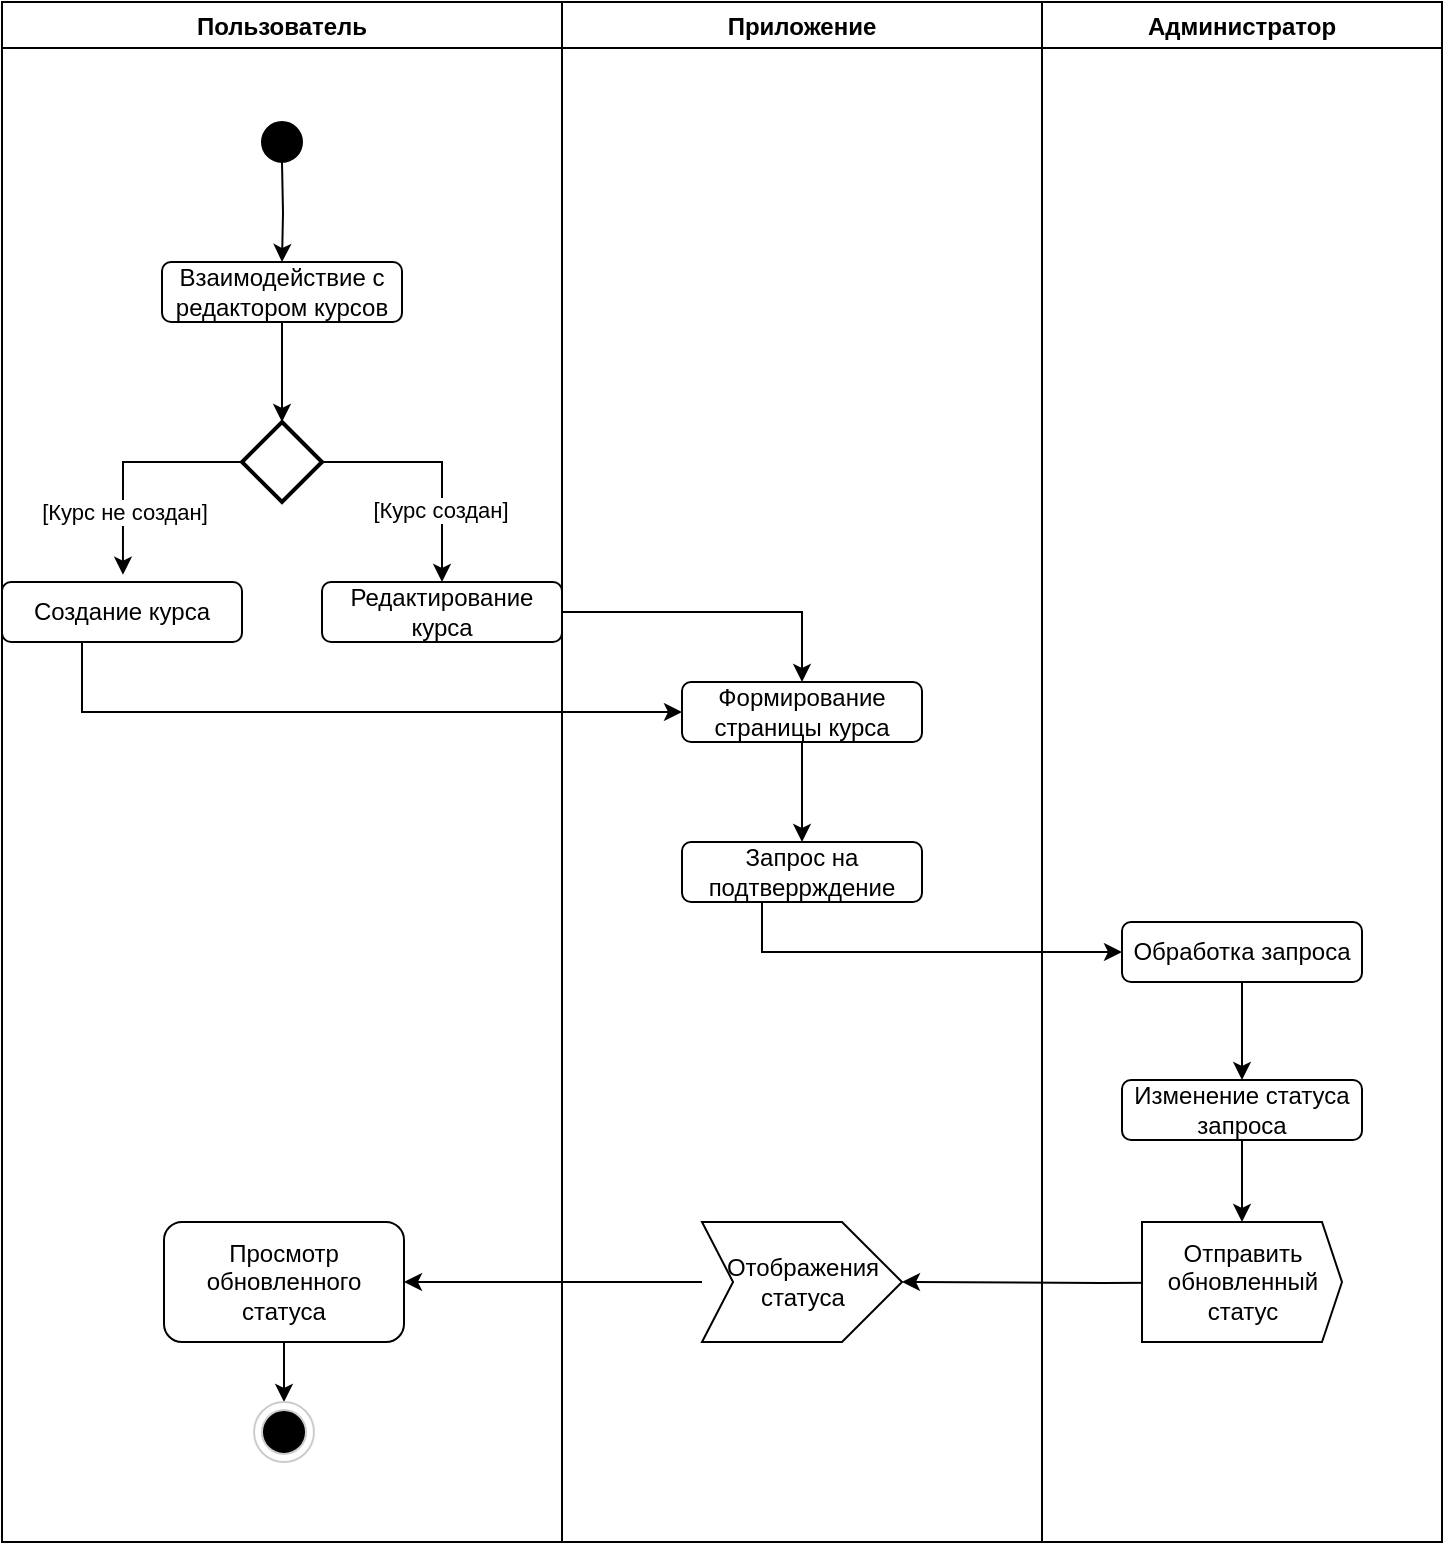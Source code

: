 <mxfile version="24.0.4" type="device">
  <diagram name="Страница — 1" id="5bQY2NdK6xptJ54I6rJu">
    <mxGraphModel dx="1647" dy="1240" grid="1" gridSize="10" guides="1" tooltips="1" connect="1" arrows="1" fold="1" page="1" pageScale="1" pageWidth="827" pageHeight="1169" math="0" shadow="0">
      <root>
        <mxCell id="0" />
        <mxCell id="1" parent="0" />
        <mxCell id="8yh0UkqLBJ0ql7ESzd6L-31" value="Пользователь" style="swimlane;" vertex="1" parent="1">
          <mxGeometry x="60" y="30" width="280" height="770" as="geometry">
            <mxRectangle x="300" y="150" width="90" height="30" as="alternateBounds" />
          </mxGeometry>
        </mxCell>
        <mxCell id="8yh0UkqLBJ0ql7ESzd6L-35" style="edgeStyle=orthogonalEdgeStyle;rounded=0;orthogonalLoop=1;jettySize=auto;html=1;entryX=0.5;entryY=0;entryDx=0;entryDy=0;" edge="1" parent="8yh0UkqLBJ0ql7ESzd6L-31" target="8yh0UkqLBJ0ql7ESzd6L-34">
          <mxGeometry relative="1" as="geometry">
            <mxPoint x="140" y="80" as="sourcePoint" />
          </mxGeometry>
        </mxCell>
        <mxCell id="8yh0UkqLBJ0ql7ESzd6L-34" value="Взаимодействие с редактором курсов" style="rounded=1;whiteSpace=wrap;html=1;" vertex="1" parent="8yh0UkqLBJ0ql7ESzd6L-31">
          <mxGeometry x="80" y="130" width="120" height="30" as="geometry" />
        </mxCell>
        <mxCell id="8yh0UkqLBJ0ql7ESzd6L-51" value="" style="verticalLabelPosition=bottom;verticalAlign=top;html=1;shape=mxgraph.flowchart.on-page_reference;fillColor=#000000;" vertex="1" parent="8yh0UkqLBJ0ql7ESzd6L-31">
          <mxGeometry x="130" y="60" width="20" height="20" as="geometry" />
        </mxCell>
        <mxCell id="8yh0UkqLBJ0ql7ESzd6L-57" value="Создание курса" style="rounded=1;whiteSpace=wrap;html=1;" vertex="1" parent="8yh0UkqLBJ0ql7ESzd6L-31">
          <mxGeometry y="290" width="120" height="30" as="geometry" />
        </mxCell>
        <mxCell id="8yh0UkqLBJ0ql7ESzd6L-58" value="Редактирование курса" style="rounded=1;whiteSpace=wrap;html=1;" vertex="1" parent="8yh0UkqLBJ0ql7ESzd6L-31">
          <mxGeometry x="160" y="290" width="120" height="30" as="geometry" />
        </mxCell>
        <mxCell id="8yh0UkqLBJ0ql7ESzd6L-62" style="edgeStyle=orthogonalEdgeStyle;rounded=0;orthogonalLoop=1;jettySize=auto;html=1;exitX=1;exitY=0.5;exitDx=0;exitDy=0;exitPerimeter=0;entryX=0.5;entryY=0;entryDx=0;entryDy=0;" edge="1" parent="8yh0UkqLBJ0ql7ESzd6L-31" source="8yh0UkqLBJ0ql7ESzd6L-59" target="8yh0UkqLBJ0ql7ESzd6L-58">
          <mxGeometry relative="1" as="geometry" />
        </mxCell>
        <mxCell id="8yh0UkqLBJ0ql7ESzd6L-85" value="[Курс создан]" style="edgeLabel;html=1;align=center;verticalAlign=middle;resizable=0;points=[];" vertex="1" connectable="0" parent="8yh0UkqLBJ0ql7ESzd6L-62">
          <mxGeometry x="0.402" y="-1" relative="1" as="geometry">
            <mxPoint as="offset" />
          </mxGeometry>
        </mxCell>
        <mxCell id="8yh0UkqLBJ0ql7ESzd6L-59" value="" style="strokeWidth=2;html=1;shape=mxgraph.flowchart.decision;whiteSpace=wrap;" vertex="1" parent="8yh0UkqLBJ0ql7ESzd6L-31">
          <mxGeometry x="120" y="210" width="40" height="40" as="geometry" />
        </mxCell>
        <mxCell id="8yh0UkqLBJ0ql7ESzd6L-60" style="edgeStyle=orthogonalEdgeStyle;rounded=0;orthogonalLoop=1;jettySize=auto;html=1;entryX=0.5;entryY=0;entryDx=0;entryDy=0;entryPerimeter=0;" edge="1" parent="8yh0UkqLBJ0ql7ESzd6L-31" source="8yh0UkqLBJ0ql7ESzd6L-34" target="8yh0UkqLBJ0ql7ESzd6L-59">
          <mxGeometry relative="1" as="geometry" />
        </mxCell>
        <mxCell id="8yh0UkqLBJ0ql7ESzd6L-61" style="edgeStyle=orthogonalEdgeStyle;rounded=0;orthogonalLoop=1;jettySize=auto;html=1;exitX=0;exitY=0.5;exitDx=0;exitDy=0;exitPerimeter=0;entryX=0.504;entryY=-0.122;entryDx=0;entryDy=0;entryPerimeter=0;" edge="1" parent="8yh0UkqLBJ0ql7ESzd6L-31" source="8yh0UkqLBJ0ql7ESzd6L-59" target="8yh0UkqLBJ0ql7ESzd6L-57">
          <mxGeometry relative="1" as="geometry" />
        </mxCell>
        <mxCell id="8yh0UkqLBJ0ql7ESzd6L-84" value="[Курс не создан]" style="edgeLabel;html=1;align=center;verticalAlign=middle;resizable=0;points=[];" vertex="1" connectable="0" parent="8yh0UkqLBJ0ql7ESzd6L-61">
          <mxGeometry x="0.452" relative="1" as="geometry">
            <mxPoint as="offset" />
          </mxGeometry>
        </mxCell>
        <mxCell id="8yh0UkqLBJ0ql7ESzd6L-83" style="edgeStyle=orthogonalEdgeStyle;rounded=0;orthogonalLoop=1;jettySize=auto;html=1;" edge="1" parent="8yh0UkqLBJ0ql7ESzd6L-31" source="8yh0UkqLBJ0ql7ESzd6L-79" target="8yh0UkqLBJ0ql7ESzd6L-55">
          <mxGeometry relative="1" as="geometry" />
        </mxCell>
        <mxCell id="8yh0UkqLBJ0ql7ESzd6L-79" value="Просмотр обновленного статуса" style="rounded=1;whiteSpace=wrap;html=1;" vertex="1" parent="8yh0UkqLBJ0ql7ESzd6L-31">
          <mxGeometry x="81" y="610" width="120" height="60" as="geometry" />
        </mxCell>
        <mxCell id="8yh0UkqLBJ0ql7ESzd6L-55" value="" style="ellipse;html=1;shape=endState;fillColor=#000000;strokeColor=#CCCCCC;" vertex="1" parent="8yh0UkqLBJ0ql7ESzd6L-31">
          <mxGeometry x="126" y="700" width="30" height="30" as="geometry" />
        </mxCell>
        <mxCell id="8yh0UkqLBJ0ql7ESzd6L-32" value="Приложение" style="swimlane;" vertex="1" parent="1">
          <mxGeometry x="340" y="30" width="240" height="770" as="geometry">
            <mxRectangle x="300" y="150" width="90" height="30" as="alternateBounds" />
          </mxGeometry>
        </mxCell>
        <mxCell id="8yh0UkqLBJ0ql7ESzd6L-67" style="edgeStyle=orthogonalEdgeStyle;rounded=0;orthogonalLoop=1;jettySize=auto;html=1;exitX=0.5;exitY=1;exitDx=0;exitDy=0;" edge="1" parent="8yh0UkqLBJ0ql7ESzd6L-32" source="8yh0UkqLBJ0ql7ESzd6L-63" target="8yh0UkqLBJ0ql7ESzd6L-66">
          <mxGeometry relative="1" as="geometry" />
        </mxCell>
        <mxCell id="8yh0UkqLBJ0ql7ESzd6L-63" value="Формирование страницы курса" style="rounded=1;whiteSpace=wrap;html=1;" vertex="1" parent="8yh0UkqLBJ0ql7ESzd6L-32">
          <mxGeometry x="60" y="340" width="120" height="30" as="geometry" />
        </mxCell>
        <mxCell id="8yh0UkqLBJ0ql7ESzd6L-66" value="Запрос на подтверрждение" style="rounded=1;whiteSpace=wrap;html=1;" vertex="1" parent="8yh0UkqLBJ0ql7ESzd6L-32">
          <mxGeometry x="60" y="420" width="120" height="30" as="geometry" />
        </mxCell>
        <mxCell id="8yh0UkqLBJ0ql7ESzd6L-76" style="edgeStyle=orthogonalEdgeStyle;rounded=0;orthogonalLoop=1;jettySize=auto;html=1;" edge="1" parent="8yh0UkqLBJ0ql7ESzd6L-32" target="8yh0UkqLBJ0ql7ESzd6L-78">
          <mxGeometry relative="1" as="geometry">
            <mxPoint x="370" y="640" as="sourcePoint" />
            <mxPoint x="190" y="640" as="targetPoint" />
          </mxGeometry>
        </mxCell>
        <mxCell id="8yh0UkqLBJ0ql7ESzd6L-78" value="Отображения &lt;br&gt;статуса" style="html=1;shadow=0;dashed=0;align=center;verticalAlign=middle;shape=mxgraph.arrows2.arrow;dy=0;dx=30;notch=15.53;" vertex="1" parent="8yh0UkqLBJ0ql7ESzd6L-32">
          <mxGeometry x="70" y="610" width="100" height="60" as="geometry" />
        </mxCell>
        <mxCell id="8yh0UkqLBJ0ql7ESzd6L-33" value="Администратор" style="swimlane;" vertex="1" parent="1">
          <mxGeometry x="580" y="30" width="200" height="770" as="geometry">
            <mxRectangle x="300" y="150" width="90" height="30" as="alternateBounds" />
          </mxGeometry>
        </mxCell>
        <mxCell id="8yh0UkqLBJ0ql7ESzd6L-72" style="edgeStyle=orthogonalEdgeStyle;rounded=0;orthogonalLoop=1;jettySize=auto;html=1;entryX=0.5;entryY=0;entryDx=0;entryDy=0;" edge="1" parent="8yh0UkqLBJ0ql7ESzd6L-33" source="8yh0UkqLBJ0ql7ESzd6L-69" target="8yh0UkqLBJ0ql7ESzd6L-71">
          <mxGeometry relative="1" as="geometry" />
        </mxCell>
        <mxCell id="8yh0UkqLBJ0ql7ESzd6L-69" value="Обработка запроса" style="rounded=1;whiteSpace=wrap;html=1;" vertex="1" parent="8yh0UkqLBJ0ql7ESzd6L-33">
          <mxGeometry x="40" y="460" width="120" height="30" as="geometry" />
        </mxCell>
        <mxCell id="8yh0UkqLBJ0ql7ESzd6L-74" style="edgeStyle=orthogonalEdgeStyle;rounded=0;orthogonalLoop=1;jettySize=auto;html=1;" edge="1" parent="8yh0UkqLBJ0ql7ESzd6L-33" source="8yh0UkqLBJ0ql7ESzd6L-71">
          <mxGeometry relative="1" as="geometry">
            <mxPoint x="100" y="610" as="targetPoint" />
          </mxGeometry>
        </mxCell>
        <mxCell id="8yh0UkqLBJ0ql7ESzd6L-71" value="Изменение статуса запроса" style="rounded=1;whiteSpace=wrap;html=1;" vertex="1" parent="8yh0UkqLBJ0ql7ESzd6L-33">
          <mxGeometry x="40" y="539" width="120" height="30" as="geometry" />
        </mxCell>
        <mxCell id="8yh0UkqLBJ0ql7ESzd6L-77" value="&lt;span style=&quot;text-wrap: wrap;&quot;&gt;Отправить обновленный&lt;/span&gt;&lt;br style=&quot;text-wrap: wrap;&quot;&gt;&lt;span style=&quot;text-wrap: wrap;&quot;&gt;статус&lt;/span&gt;" style="html=1;shadow=0;dashed=0;align=center;verticalAlign=middle;shape=mxgraph.arrows2.arrow;dy=0;dx=10;notch=0;" vertex="1" parent="8yh0UkqLBJ0ql7ESzd6L-33">
          <mxGeometry x="50" y="610" width="100" height="60" as="geometry" />
        </mxCell>
        <mxCell id="8yh0UkqLBJ0ql7ESzd6L-52" style="edgeStyle=orthogonalEdgeStyle;rounded=0;orthogonalLoop=1;jettySize=auto;html=1;" edge="1" parent="1" source="8yh0UkqLBJ0ql7ESzd6L-41">
          <mxGeometry relative="1" as="geometry">
            <mxPoint x="110.029" y="430" as="targetPoint" />
          </mxGeometry>
        </mxCell>
        <mxCell id="8yh0UkqLBJ0ql7ESzd6L-54" style="edgeStyle=orthogonalEdgeStyle;rounded=0;orthogonalLoop=1;jettySize=auto;html=1;entryX=0.5;entryY=0;entryDx=0;entryDy=0;" edge="1" parent="1" source="8yh0UkqLBJ0ql7ESzd6L-42">
          <mxGeometry relative="1" as="geometry">
            <mxPoint x="250" y="430" as="targetPoint" />
            <Array as="points">
              <mxPoint x="570" y="380" />
              <mxPoint x="250" y="380" />
            </Array>
          </mxGeometry>
        </mxCell>
        <mxCell id="8yh0UkqLBJ0ql7ESzd6L-64" style="edgeStyle=orthogonalEdgeStyle;rounded=0;orthogonalLoop=1;jettySize=auto;html=1;" edge="1" parent="1" source="8yh0UkqLBJ0ql7ESzd6L-58" target="8yh0UkqLBJ0ql7ESzd6L-63">
          <mxGeometry relative="1" as="geometry" />
        </mxCell>
        <mxCell id="8yh0UkqLBJ0ql7ESzd6L-65" style="edgeStyle=orthogonalEdgeStyle;rounded=0;orthogonalLoop=1;jettySize=auto;html=1;entryX=0;entryY=0.5;entryDx=0;entryDy=0;" edge="1" parent="1" source="8yh0UkqLBJ0ql7ESzd6L-57" target="8yh0UkqLBJ0ql7ESzd6L-63">
          <mxGeometry relative="1" as="geometry">
            <Array as="points">
              <mxPoint x="100" y="385" />
            </Array>
          </mxGeometry>
        </mxCell>
        <mxCell id="8yh0UkqLBJ0ql7ESzd6L-70" style="edgeStyle=orthogonalEdgeStyle;rounded=0;orthogonalLoop=1;jettySize=auto;html=1;entryX=0;entryY=0.5;entryDx=0;entryDy=0;" edge="1" parent="1" source="8yh0UkqLBJ0ql7ESzd6L-66" target="8yh0UkqLBJ0ql7ESzd6L-69">
          <mxGeometry relative="1" as="geometry">
            <Array as="points">
              <mxPoint x="440" y="505" />
            </Array>
          </mxGeometry>
        </mxCell>
        <mxCell id="8yh0UkqLBJ0ql7ESzd6L-81" style="edgeStyle=orthogonalEdgeStyle;rounded=0;orthogonalLoop=1;jettySize=auto;html=1;entryX=1;entryY=0.5;entryDx=0;entryDy=0;" edge="1" parent="1" source="8yh0UkqLBJ0ql7ESzd6L-78" target="8yh0UkqLBJ0ql7ESzd6L-79">
          <mxGeometry relative="1" as="geometry" />
        </mxCell>
      </root>
    </mxGraphModel>
  </diagram>
</mxfile>
